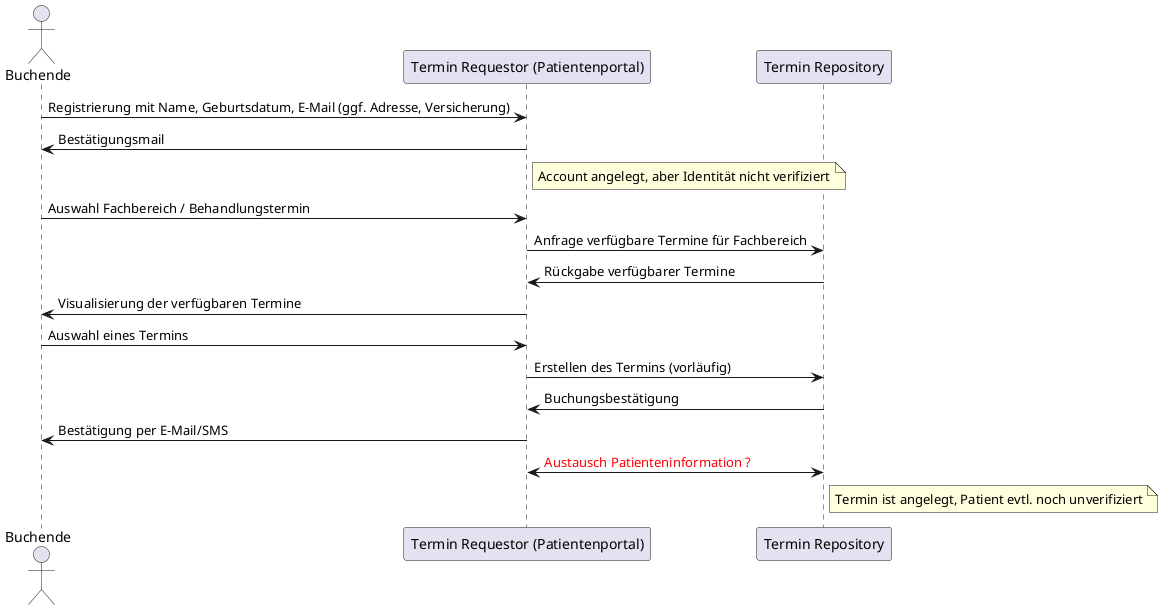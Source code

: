@startuml

actor Buchende
participant "Termin Requestor (Patientenportal)" as TR
participant "Termin Repository" as TRP

Buchende -> TR: Registrierung mit Name, Geburtsdatum, E-Mail (ggf. Adresse, Versicherung)
TR -> Buchende: Bestätigungsmail
note right of TR: Account angelegt, aber Identität nicht verifiziert

Buchende -> TR: Auswahl Fachbereich / Behandlungstermin
TR -> TRP: Anfrage verfügbare Termine für Fachbereich
TRP -> TR: Rückgabe verfügbarer Termine
TR -> Buchende: Visualisierung der verfügbaren Termine

Buchende -> TR: Auswahl eines Termins
TR -> TRP: Erstellen des Termins (vorläufig) 
TRP -> TR: Buchungsbestätigung

TR -> Buchende: Bestätigung per E-Mail/SMS

TR <-> TRP :  <font color=red>Austausch Patienteninformation ?
note right of TRP: Termin ist angelegt, Patient evtl. noch unverifiziert 

@enduml


/' #TODO für interaktionen zwischen Requestor und Repository: FHIR Suchparameter (als Beispiel)

/' --- UML auf folgenden Annahmen generiert (und dann erweitert): 
1. Registierung im Patientenportal / Terminbuchungsportal
Der Patient hat die Möglichkeit, über ein Online-Portal Zugang zu den verschiedenen Services des Krankenhauses zu erhalten.

Beschreibung (Erste Anmeldung / Registrierung):
Der Patient registriert sich auf dem Patientenportal und gibt grundlegende Informationen wie Name, Geburtsdatum, Adresse und Versicherung an.
Eine Bestätigungsmail oder SMS wird verschickt, um die Anmeldung abzuschließen und den Account des Patienten grundlegend zu verifizieren. Achtung: Dies bedeutet noch nicht, dass die Identität des Patienten verifiziert ist!
Output
Account ist angelegt
Patient ist angemeldet
Interaktionen
Keine
2. Auswahl des gewünschten Services / Fachbereichs
Beschreibung (Wahl des Fachbereichs / Behandlungstermins):
Der Patient kann sich durch das Patientenportal navigieren und den entsprechenden Fachbereich auswählen (z. B. Allgemeinmedizin, Orthopädie, Kardiologie).
Es gibt eine Übersicht über verfügbare Ärzte, Behandlungsarten oder Operationen, die zur Auswahl stehen.
Input
das Portal visualisiert Fachrichtungen (als Liste etc.) 
User wählt Fachrichtung aus und gibt Überweisung/Überweisungs-Anlass / Erkrankung an
Output
Visualisierung der verfügbaren Termine
Interaktionen
Portal fragt Slots für Fachrichtung beim KIS ab (ggf. Suche auf Schedules und Slots)
3. Terminbuchung über das Portal
Der Patient hat nun die Möglichkeit, einen Termin direkt über das Patientenportal zu buchen.

Beschreibung:
Verfügbare Termine:

Das System zeigt dem Patienten verfügbare Termine an, die sowohl mit den Fachbereichen als auch mit den spezifischen Ärzten abgestimmt sind.
Der Patient kann Datum, Uhrzeit und Ort (z. B. verschiedene Klinikstandorte) auswählen.
Buchungsbestätigung:

Nach Auswahl des Termins erhält der Patient eine automatische Bestätigung des Termins per E-Mail/SMS und eine Zusammenfassung der Buchungsdetails.
Input
Auswahl eines Termins aus der Liste der visualisierten Termine
Output
Die Patienteninformationen sind in allen relevanten System verfügbar und abrufbar
Patientenportal als Termin-Repo: Die Patienteninformation wird an alle weiteren relevanten Subsysteme (z.B. KIS) weitergereicht
Patient ist bereits durch KH verifiziert: Termin ist mit korrekter Patient-Instanz verknüpft
Patient ist unverifiziert: Patientinformationen wurden an das terminführende Termin-Repository übermittelt und als unverifiziert gekennzeichnet
Termin ist im Termin-Repo (vorläufig) angelegt
Interaktionen
Create-Interaktion durch den Termin-Requestor an das Termin-Repository, sowie weitere Create-Interaktion durch den Termin-Requestor zur Weitergabe der Patienteninformation an weitere relevante Subsysteme

'/